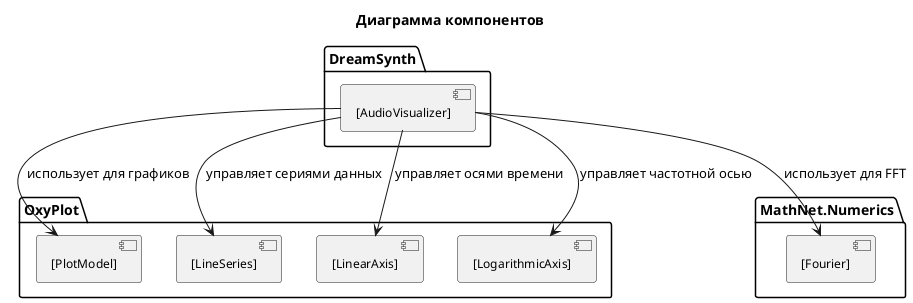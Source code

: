 @startuml ComponentDiagram
!define RECTANGLE component

skinparam monochrome true
skinparam shadowing false
skinparam componentFontSize 12
skinparam componentFontName Arial

title Диаграмма компонентов

package "DreamSynth" {
  RECTANGLE "[AudioVisualizer]" as AV
}

package "OxyPlot" {
  RECTANGLE "[PlotModel]" as PM
  RECTANGLE "[LineSeries]" as LS
  RECTANGLE "[LinearAxis]" as LA
  RECTANGLE "[LogarithmicAxis]" as LGA
}

package "MathNet.Numerics" {
  RECTANGLE "[Fourier]" as F
}

AV --> PM : использует для графиков
AV --> LS : управляет сериями данных
AV --> LA : управляет осями времени
AV --> LGA : управляет частотной осью
AV --> F : использует для FFT

@enduml